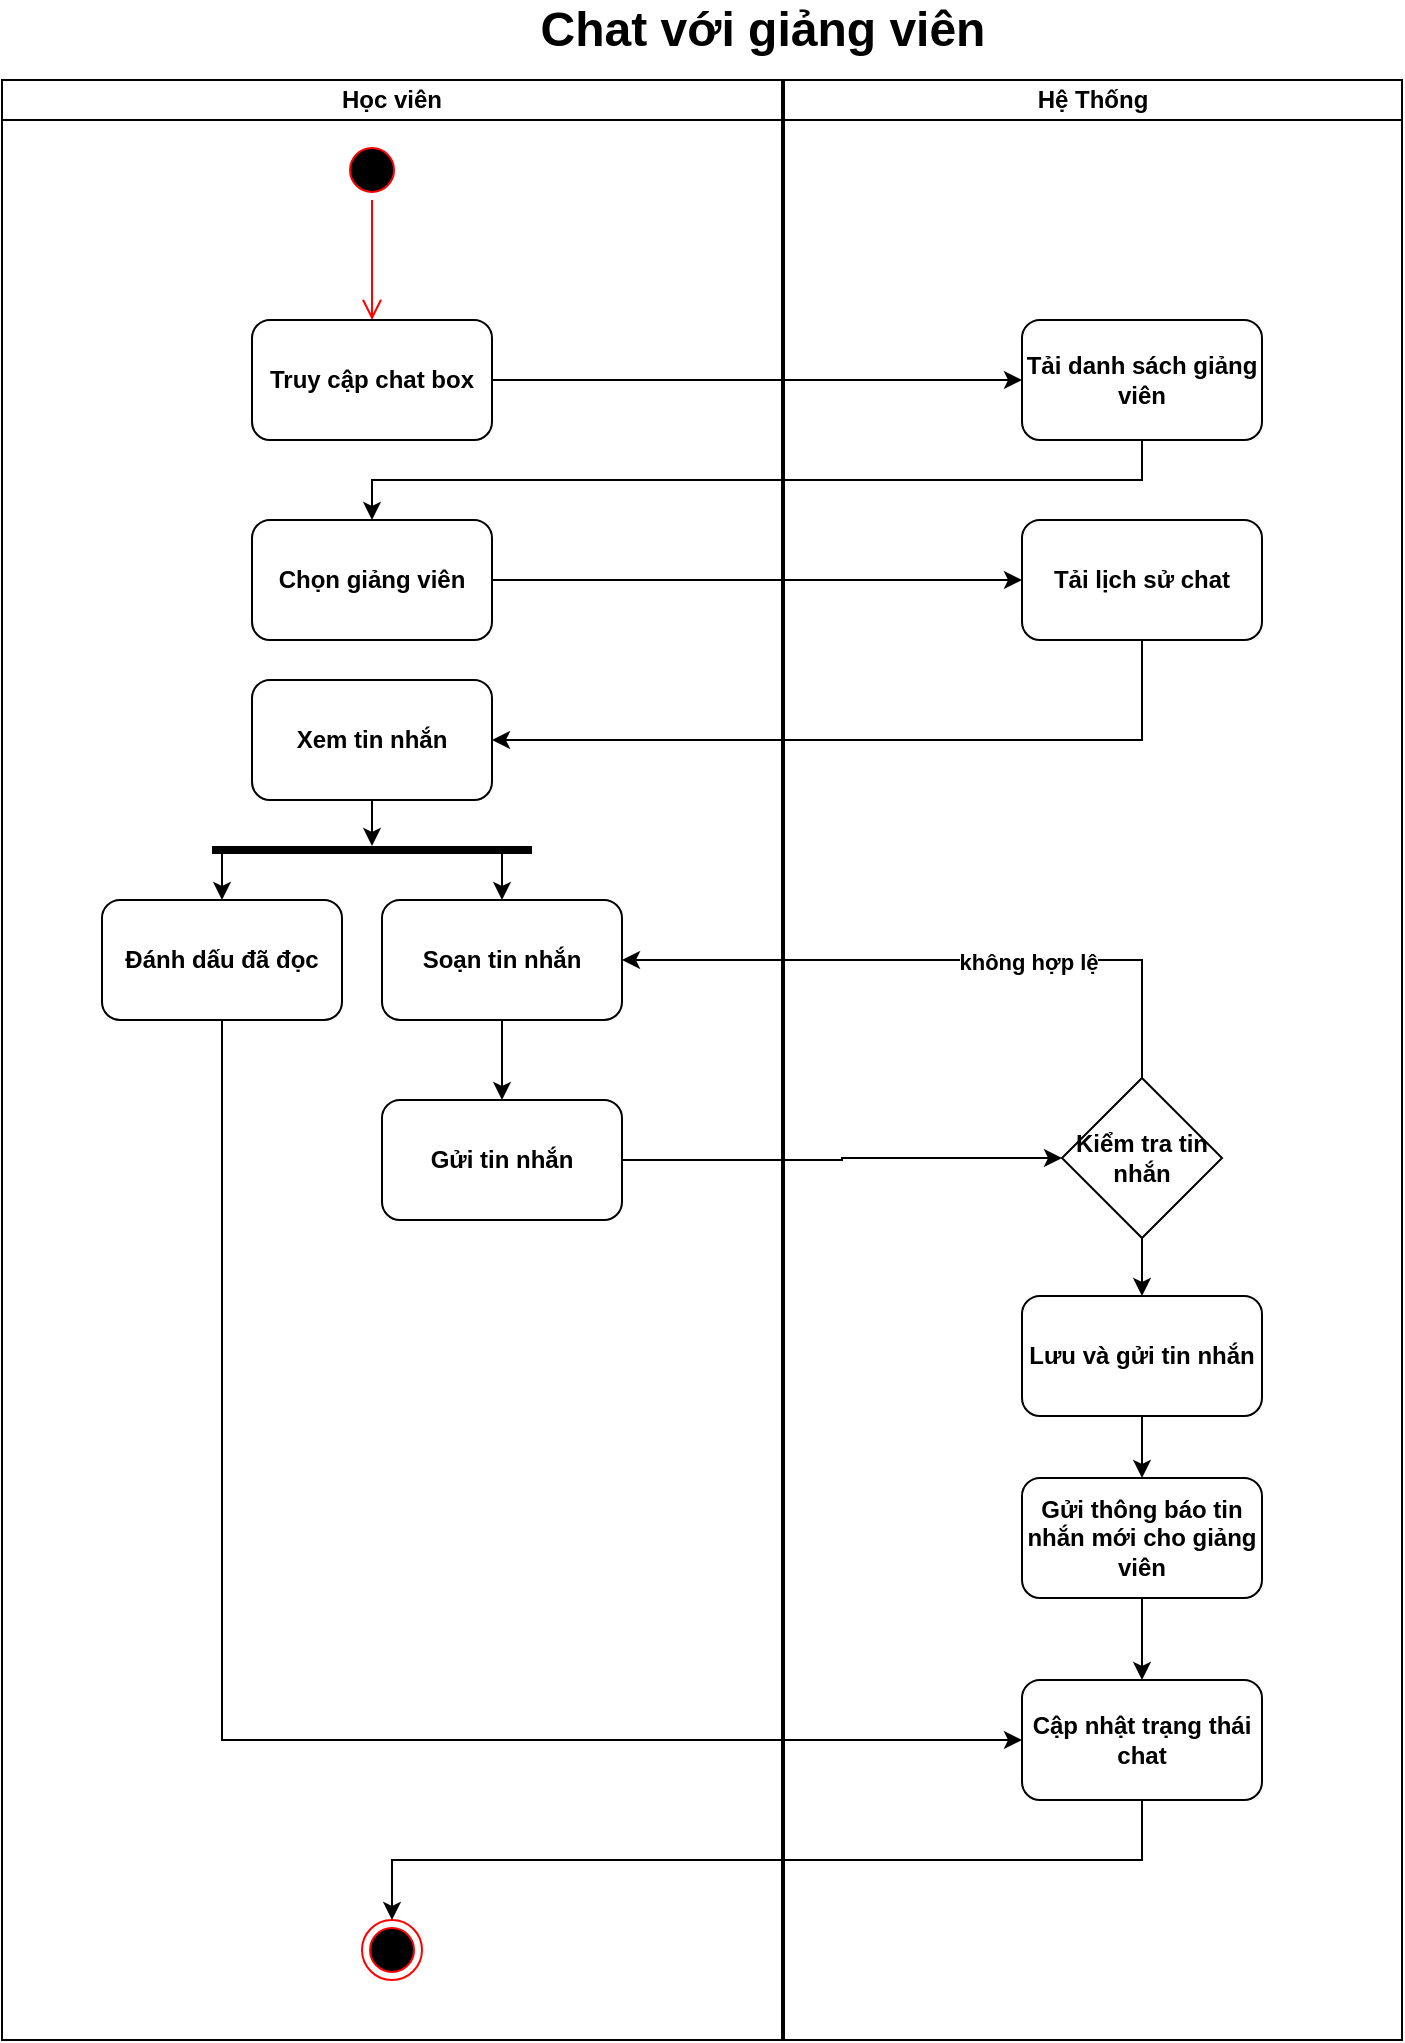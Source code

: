<mxfile version="26.0.16">
  <diagram name="Page-1" id="MY1BjOYdyUgvRVZZa8PJ">
    <mxGraphModel dx="2340" dy="1226" grid="1" gridSize="10" guides="1" tooltips="1" connect="1" arrows="1" fold="1" page="1" pageScale="1" pageWidth="850" pageHeight="1100" math="0" shadow="0">
      <root>
        <mxCell id="0" />
        <mxCell id="1" parent="0" />
        <mxCell id="D77-RJuaIa5Vru9t8tZH-1" value="Học viên" style="swimlane;startSize=20;whiteSpace=wrap;html=1;fontStyle=1" vertex="1" parent="1">
          <mxGeometry x="60" y="150" width="390" height="980" as="geometry" />
        </mxCell>
        <mxCell id="D77-RJuaIa5Vru9t8tZH-2" value="" style="ellipse;html=1;shape=startState;fillColor=#000000;strokeColor=#ff0000;fontStyle=1" vertex="1" parent="D77-RJuaIa5Vru9t8tZH-1">
          <mxGeometry x="170" y="30" width="30" height="30" as="geometry" />
        </mxCell>
        <mxCell id="D77-RJuaIa5Vru9t8tZH-3" value="" style="edgeStyle=orthogonalEdgeStyle;html=1;verticalAlign=bottom;endArrow=open;endSize=8;strokeColor=#ff0000;rounded=0;fontStyle=1" edge="1" parent="D77-RJuaIa5Vru9t8tZH-1" source="D77-RJuaIa5Vru9t8tZH-2">
          <mxGeometry relative="1" as="geometry">
            <mxPoint x="185" y="120" as="targetPoint" />
          </mxGeometry>
        </mxCell>
        <mxCell id="D77-RJuaIa5Vru9t8tZH-40" value="Chọn giảng viên" style="rounded=1;whiteSpace=wrap;html=1;fontStyle=1" vertex="1" parent="D77-RJuaIa5Vru9t8tZH-1">
          <mxGeometry x="125" y="220" width="120" height="60" as="geometry" />
        </mxCell>
        <mxCell id="D77-RJuaIa5Vru9t8tZH-70" style="edgeStyle=orthogonalEdgeStyle;rounded=0;orthogonalLoop=1;jettySize=auto;html=1;fontStyle=1" edge="1" parent="D77-RJuaIa5Vru9t8tZH-1" source="D77-RJuaIa5Vru9t8tZH-45" target="D77-RJuaIa5Vru9t8tZH-69">
          <mxGeometry relative="1" as="geometry" />
        </mxCell>
        <mxCell id="D77-RJuaIa5Vru9t8tZH-45" value="Xem tin nhắn" style="rounded=1;whiteSpace=wrap;html=1;fontStyle=1" vertex="1" parent="D77-RJuaIa5Vru9t8tZH-1">
          <mxGeometry x="125" y="300" width="120" height="60" as="geometry" />
        </mxCell>
        <mxCell id="D77-RJuaIa5Vru9t8tZH-38" value="Truy cập chat box" style="rounded=1;whiteSpace=wrap;html=1;fontStyle=1" vertex="1" parent="D77-RJuaIa5Vru9t8tZH-1">
          <mxGeometry x="125" y="120" width="120" height="60" as="geometry" />
        </mxCell>
        <mxCell id="D77-RJuaIa5Vru9t8tZH-53" style="edgeStyle=orthogonalEdgeStyle;rounded=0;orthogonalLoop=1;jettySize=auto;html=1;fontStyle=1" edge="1" parent="D77-RJuaIa5Vru9t8tZH-1" source="D77-RJuaIa5Vru9t8tZH-47" target="D77-RJuaIa5Vru9t8tZH-52">
          <mxGeometry relative="1" as="geometry" />
        </mxCell>
        <mxCell id="D77-RJuaIa5Vru9t8tZH-47" value="Soạn tin nhắn" style="rounded=1;whiteSpace=wrap;html=1;fontStyle=1" vertex="1" parent="D77-RJuaIa5Vru9t8tZH-1">
          <mxGeometry x="190" y="410" width="120" height="60" as="geometry" />
        </mxCell>
        <mxCell id="D77-RJuaIa5Vru9t8tZH-52" value="Gửi tin nhắn" style="rounded=1;whiteSpace=wrap;html=1;fontStyle=1" vertex="1" parent="D77-RJuaIa5Vru9t8tZH-1">
          <mxGeometry x="190" y="510" width="120" height="60" as="geometry" />
        </mxCell>
        <mxCell id="D77-RJuaIa5Vru9t8tZH-71" style="edgeStyle=orthogonalEdgeStyle;rounded=0;orthogonalLoop=1;jettySize=auto;html=1;entryX=0.5;entryY=0;entryDx=0;entryDy=0;fontStyle=1" edge="1" parent="D77-RJuaIa5Vru9t8tZH-1" source="D77-RJuaIa5Vru9t8tZH-69" target="D77-RJuaIa5Vru9t8tZH-47">
          <mxGeometry relative="1" as="geometry">
            <Array as="points">
              <mxPoint x="250" y="400" />
              <mxPoint x="250" y="400" />
            </Array>
          </mxGeometry>
        </mxCell>
        <mxCell id="D77-RJuaIa5Vru9t8tZH-73" style="edgeStyle=orthogonalEdgeStyle;rounded=0;orthogonalLoop=1;jettySize=auto;html=1;entryX=0.5;entryY=0;entryDx=0;entryDy=0;fontStyle=1" edge="1" parent="D77-RJuaIa5Vru9t8tZH-1" source="D77-RJuaIa5Vru9t8tZH-69" target="D77-RJuaIa5Vru9t8tZH-72">
          <mxGeometry relative="1" as="geometry">
            <Array as="points">
              <mxPoint x="110" y="400" />
              <mxPoint x="110" y="400" />
            </Array>
          </mxGeometry>
        </mxCell>
        <mxCell id="D77-RJuaIa5Vru9t8tZH-69" value="" style="line;strokeWidth=4;html=1;perimeter=backbonePerimeter;points=[];outlineConnect=0;fontStyle=1" vertex="1" parent="D77-RJuaIa5Vru9t8tZH-1">
          <mxGeometry x="105" y="380" width="160" height="10" as="geometry" />
        </mxCell>
        <mxCell id="D77-RJuaIa5Vru9t8tZH-72" value="Đánh dấu đã đọc" style="rounded=1;whiteSpace=wrap;html=1;fontStyle=1" vertex="1" parent="D77-RJuaIa5Vru9t8tZH-1">
          <mxGeometry x="50" y="410" width="120" height="60" as="geometry" />
        </mxCell>
        <mxCell id="D77-RJuaIa5Vru9t8tZH-16" value="Hệ Thống" style="swimlane;startSize=20;whiteSpace=wrap;html=1;fontStyle=1" vertex="1" parent="1">
          <mxGeometry x="451" y="150" width="309" height="980" as="geometry" />
        </mxCell>
        <mxCell id="D77-RJuaIa5Vru9t8tZH-39" value="Tải danh sách giảng viên" style="rounded=1;whiteSpace=wrap;html=1;fontStyle=1" vertex="1" parent="D77-RJuaIa5Vru9t8tZH-16">
          <mxGeometry x="119" y="120" width="120" height="60" as="geometry" />
        </mxCell>
        <mxCell id="D77-RJuaIa5Vru9t8tZH-43" value="Tải lịch sử chat" style="rounded=1;whiteSpace=wrap;html=1;fontStyle=1" vertex="1" parent="D77-RJuaIa5Vru9t8tZH-16">
          <mxGeometry x="119" y="220" width="120" height="60" as="geometry" />
        </mxCell>
        <mxCell id="D77-RJuaIa5Vru9t8tZH-58" style="edgeStyle=orthogonalEdgeStyle;rounded=0;orthogonalLoop=1;jettySize=auto;html=1;fontStyle=1" edge="1" parent="D77-RJuaIa5Vru9t8tZH-16" source="D77-RJuaIa5Vru9t8tZH-50" target="D77-RJuaIa5Vru9t8tZH-57">
          <mxGeometry relative="1" as="geometry" />
        </mxCell>
        <mxCell id="D77-RJuaIa5Vru9t8tZH-50" value="Kiểm tra tin nhắn" style="rhombus;whiteSpace=wrap;html=1;fontStyle=1" vertex="1" parent="D77-RJuaIa5Vru9t8tZH-16">
          <mxGeometry x="139" y="499" width="80" height="80" as="geometry" />
        </mxCell>
        <mxCell id="D77-RJuaIa5Vru9t8tZH-66" style="edgeStyle=orthogonalEdgeStyle;rounded=0;orthogonalLoop=1;jettySize=auto;html=1;fontStyle=1" edge="1" parent="D77-RJuaIa5Vru9t8tZH-16" source="D77-RJuaIa5Vru9t8tZH-57" target="D77-RJuaIa5Vru9t8tZH-65">
          <mxGeometry relative="1" as="geometry" />
        </mxCell>
        <mxCell id="D77-RJuaIa5Vru9t8tZH-57" value="Lưu và gửi tin nhắn" style="rounded=1;whiteSpace=wrap;html=1;fontStyle=1" vertex="1" parent="D77-RJuaIa5Vru9t8tZH-16">
          <mxGeometry x="119" y="608" width="120" height="60" as="geometry" />
        </mxCell>
        <mxCell id="D77-RJuaIa5Vru9t8tZH-90" value="" style="ellipse;html=1;shape=endState;fillColor=#000000;strokeColor=#ff0000;fontStyle=1" vertex="1" parent="D77-RJuaIa5Vru9t8tZH-16">
          <mxGeometry x="-211" y="920" width="30" height="30" as="geometry" />
        </mxCell>
        <mxCell id="D77-RJuaIa5Vru9t8tZH-92" style="edgeStyle=orthogonalEdgeStyle;rounded=0;orthogonalLoop=1;jettySize=auto;html=1;entryX=0.5;entryY=0;entryDx=0;entryDy=0;fontStyle=1" edge="1" parent="D77-RJuaIa5Vru9t8tZH-16" source="D77-RJuaIa5Vru9t8tZH-65" target="D77-RJuaIa5Vru9t8tZH-76">
          <mxGeometry relative="1" as="geometry" />
        </mxCell>
        <mxCell id="D77-RJuaIa5Vru9t8tZH-65" value="Gửi thông báo tin nhắn mới cho giảng viên" style="rounded=1;whiteSpace=wrap;html=1;fontStyle=1" vertex="1" parent="D77-RJuaIa5Vru9t8tZH-16">
          <mxGeometry x="119" y="699" width="120" height="60" as="geometry" />
        </mxCell>
        <mxCell id="D77-RJuaIa5Vru9t8tZH-76" value="Cập nhật trạng thái chat" style="rounded=1;whiteSpace=wrap;html=1;fontStyle=1" vertex="1" parent="D77-RJuaIa5Vru9t8tZH-16">
          <mxGeometry x="119" y="800" width="120" height="60" as="geometry" />
        </mxCell>
        <mxCell id="D77-RJuaIa5Vru9t8tZH-91" style="edgeStyle=orthogonalEdgeStyle;rounded=0;orthogonalLoop=1;jettySize=auto;html=1;entryX=0.5;entryY=0;entryDx=0;entryDy=0;fontStyle=1" edge="1" parent="D77-RJuaIa5Vru9t8tZH-16" source="D77-RJuaIa5Vru9t8tZH-76" target="D77-RJuaIa5Vru9t8tZH-90">
          <mxGeometry relative="1" as="geometry">
            <Array as="points">
              <mxPoint x="179" y="890" />
              <mxPoint x="-196" y="890" />
            </Array>
          </mxGeometry>
        </mxCell>
        <mxCell id="D77-RJuaIa5Vru9t8tZH-29" value="&lt;span style=&quot;font-size: 24px;&quot;&gt;Chat với giảng viên&lt;/span&gt;" style="text;html=1;align=center;verticalAlign=middle;whiteSpace=wrap;rounded=0;fontStyle=1" vertex="1" parent="1">
          <mxGeometry x="170" y="110" width="541" height="30" as="geometry" />
        </mxCell>
        <mxCell id="D77-RJuaIa5Vru9t8tZH-41" style="edgeStyle=orthogonalEdgeStyle;rounded=0;orthogonalLoop=1;jettySize=auto;html=1;fontStyle=1" edge="1" parent="1" source="D77-RJuaIa5Vru9t8tZH-38" target="D77-RJuaIa5Vru9t8tZH-39">
          <mxGeometry relative="1" as="geometry" />
        </mxCell>
        <mxCell id="D77-RJuaIa5Vru9t8tZH-42" style="edgeStyle=orthogonalEdgeStyle;rounded=0;orthogonalLoop=1;jettySize=auto;html=1;fontStyle=1" edge="1" parent="1" source="D77-RJuaIa5Vru9t8tZH-39" target="D77-RJuaIa5Vru9t8tZH-40">
          <mxGeometry relative="1" as="geometry">
            <Array as="points">
              <mxPoint x="630" y="350" />
              <mxPoint x="245" y="350" />
            </Array>
          </mxGeometry>
        </mxCell>
        <mxCell id="D77-RJuaIa5Vru9t8tZH-44" style="edgeStyle=orthogonalEdgeStyle;rounded=0;orthogonalLoop=1;jettySize=auto;html=1;entryX=0;entryY=0.5;entryDx=0;entryDy=0;fontStyle=1" edge="1" parent="1" source="D77-RJuaIa5Vru9t8tZH-40" target="D77-RJuaIa5Vru9t8tZH-43">
          <mxGeometry relative="1" as="geometry" />
        </mxCell>
        <mxCell id="D77-RJuaIa5Vru9t8tZH-46" style="edgeStyle=orthogonalEdgeStyle;rounded=0;orthogonalLoop=1;jettySize=auto;html=1;entryX=1;entryY=0.5;entryDx=0;entryDy=0;fontStyle=1" edge="1" parent="1" source="D77-RJuaIa5Vru9t8tZH-43" target="D77-RJuaIa5Vru9t8tZH-45">
          <mxGeometry relative="1" as="geometry">
            <Array as="points">
              <mxPoint x="630" y="480" />
            </Array>
          </mxGeometry>
        </mxCell>
        <mxCell id="D77-RJuaIa5Vru9t8tZH-54" style="edgeStyle=orthogonalEdgeStyle;rounded=0;orthogonalLoop=1;jettySize=auto;html=1;entryX=0;entryY=0.5;entryDx=0;entryDy=0;fontStyle=1" edge="1" parent="1" source="D77-RJuaIa5Vru9t8tZH-52" target="D77-RJuaIa5Vru9t8tZH-50">
          <mxGeometry relative="1" as="geometry" />
        </mxCell>
        <mxCell id="D77-RJuaIa5Vru9t8tZH-55" style="edgeStyle=orthogonalEdgeStyle;rounded=0;orthogonalLoop=1;jettySize=auto;html=1;entryX=1;entryY=0.5;entryDx=0;entryDy=0;fontStyle=1" edge="1" parent="1" source="D77-RJuaIa5Vru9t8tZH-50" target="D77-RJuaIa5Vru9t8tZH-47">
          <mxGeometry relative="1" as="geometry">
            <Array as="points">
              <mxPoint x="630" y="590" />
            </Array>
          </mxGeometry>
        </mxCell>
        <mxCell id="D77-RJuaIa5Vru9t8tZH-56" value="không hợp lệ" style="edgeLabel;html=1;align=center;verticalAlign=middle;resizable=0;points=[];fontStyle=1" vertex="1" connectable="0" parent="D77-RJuaIa5Vru9t8tZH-55">
          <mxGeometry x="-0.271" y="1" relative="1" as="geometry">
            <mxPoint as="offset" />
          </mxGeometry>
        </mxCell>
        <mxCell id="D77-RJuaIa5Vru9t8tZH-93" style="edgeStyle=orthogonalEdgeStyle;rounded=0;orthogonalLoop=1;jettySize=auto;html=1;entryX=0;entryY=0.5;entryDx=0;entryDy=0;fontStyle=1" edge="1" parent="1" source="D77-RJuaIa5Vru9t8tZH-72" target="D77-RJuaIa5Vru9t8tZH-76">
          <mxGeometry relative="1" as="geometry">
            <Array as="points">
              <mxPoint x="170" y="980" />
            </Array>
          </mxGeometry>
        </mxCell>
      </root>
    </mxGraphModel>
  </diagram>
</mxfile>

